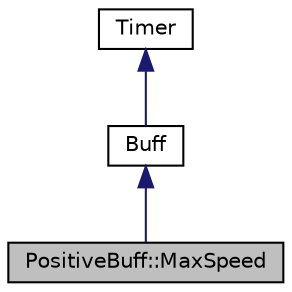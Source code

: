 digraph "PositiveBuff::MaxSpeed"
{
 // LATEX_PDF_SIZE
  edge [fontname="Helvetica",fontsize="10",labelfontname="Helvetica",labelfontsize="10"];
  node [fontname="Helvetica",fontsize="10",shape=record];
  Node1 [label="PositiveBuff::MaxSpeed",height=0.2,width=0.4,color="black", fillcolor="grey75", style="filled", fontcolor="black",tooltip="A class representing a maximum speed positive buff."];
  Node2 -> Node1 [dir="back",color="midnightblue",fontsize="10",style="solid",fontname="Helvetica"];
  Node2 [label="Buff",height=0.2,width=0.4,color="black", fillcolor="white", style="filled",URL="$classBuff.html",tooltip="Base class for Buffs, derived from Timer."];
  Node3 -> Node2 [dir="back",color="midnightblue",fontsize="10",style="solid",fontname="Helvetica"];
  Node3 [label="Timer",height=0.2,width=0.4,color="black", fillcolor="white", style="filled",URL="$classTimer.html",tooltip="Represents a simple countdown timer."];
}
